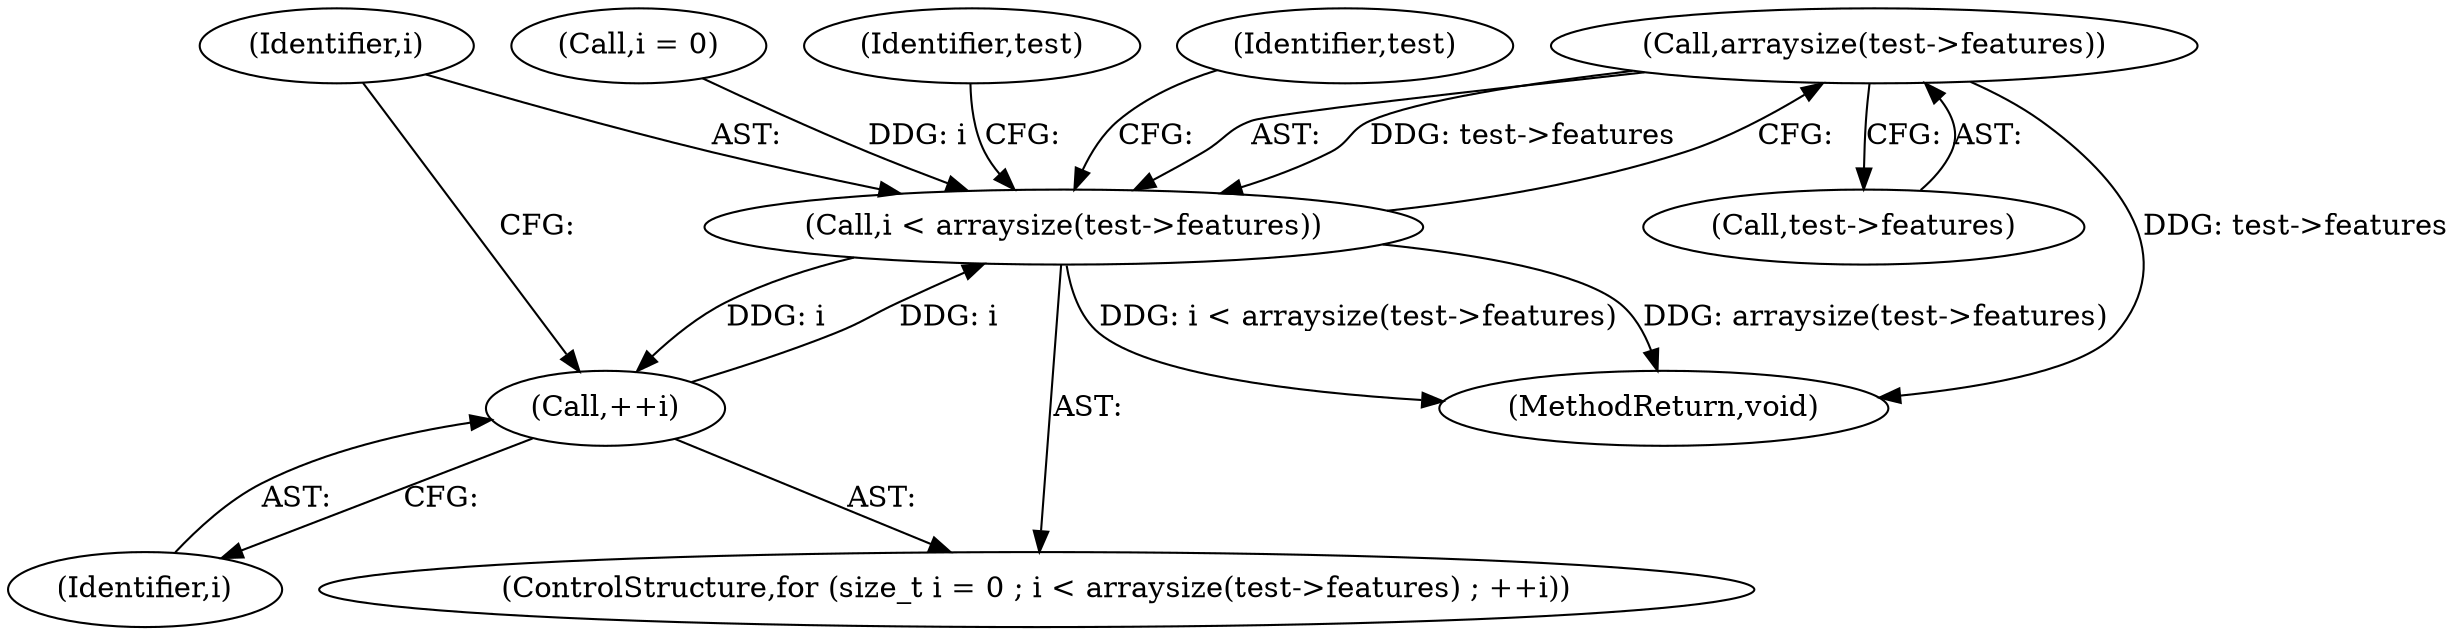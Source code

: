 digraph "0_Chrome_19190765882e272a6a2162c89acdb29110f7e3cf_4@pointer" {
"1000203" [label="(Call,arraysize(test->features))"];
"1000201" [label="(Call,i < arraysize(test->features))"];
"1000207" [label="(Call,++i)"];
"1000204" [label="(Call,test->features)"];
"1000207" [label="(Call,++i)"];
"1000198" [label="(Call,i = 0)"];
"1000202" [label="(Identifier,i)"];
"1000208" [label="(Identifier,i)"];
"1000203" [label="(Call,arraysize(test->features))"];
"1000244" [label="(Identifier,test)"];
"1000201" [label="(Call,i < arraysize(test->features))"];
"1000274" [label="(MethodReturn,void)"];
"1000213" [label="(Identifier,test)"];
"1000196" [label="(ControlStructure,for (size_t i = 0 ; i < arraysize(test->features) ; ++i))"];
"1000203" -> "1000201"  [label="AST: "];
"1000203" -> "1000204"  [label="CFG: "];
"1000204" -> "1000203"  [label="AST: "];
"1000201" -> "1000203"  [label="CFG: "];
"1000203" -> "1000274"  [label="DDG: test->features"];
"1000203" -> "1000201"  [label="DDG: test->features"];
"1000201" -> "1000196"  [label="AST: "];
"1000202" -> "1000201"  [label="AST: "];
"1000213" -> "1000201"  [label="CFG: "];
"1000244" -> "1000201"  [label="CFG: "];
"1000201" -> "1000274"  [label="DDG: i < arraysize(test->features)"];
"1000201" -> "1000274"  [label="DDG: arraysize(test->features)"];
"1000207" -> "1000201"  [label="DDG: i"];
"1000198" -> "1000201"  [label="DDG: i"];
"1000201" -> "1000207"  [label="DDG: i"];
"1000207" -> "1000196"  [label="AST: "];
"1000207" -> "1000208"  [label="CFG: "];
"1000208" -> "1000207"  [label="AST: "];
"1000202" -> "1000207"  [label="CFG: "];
}
